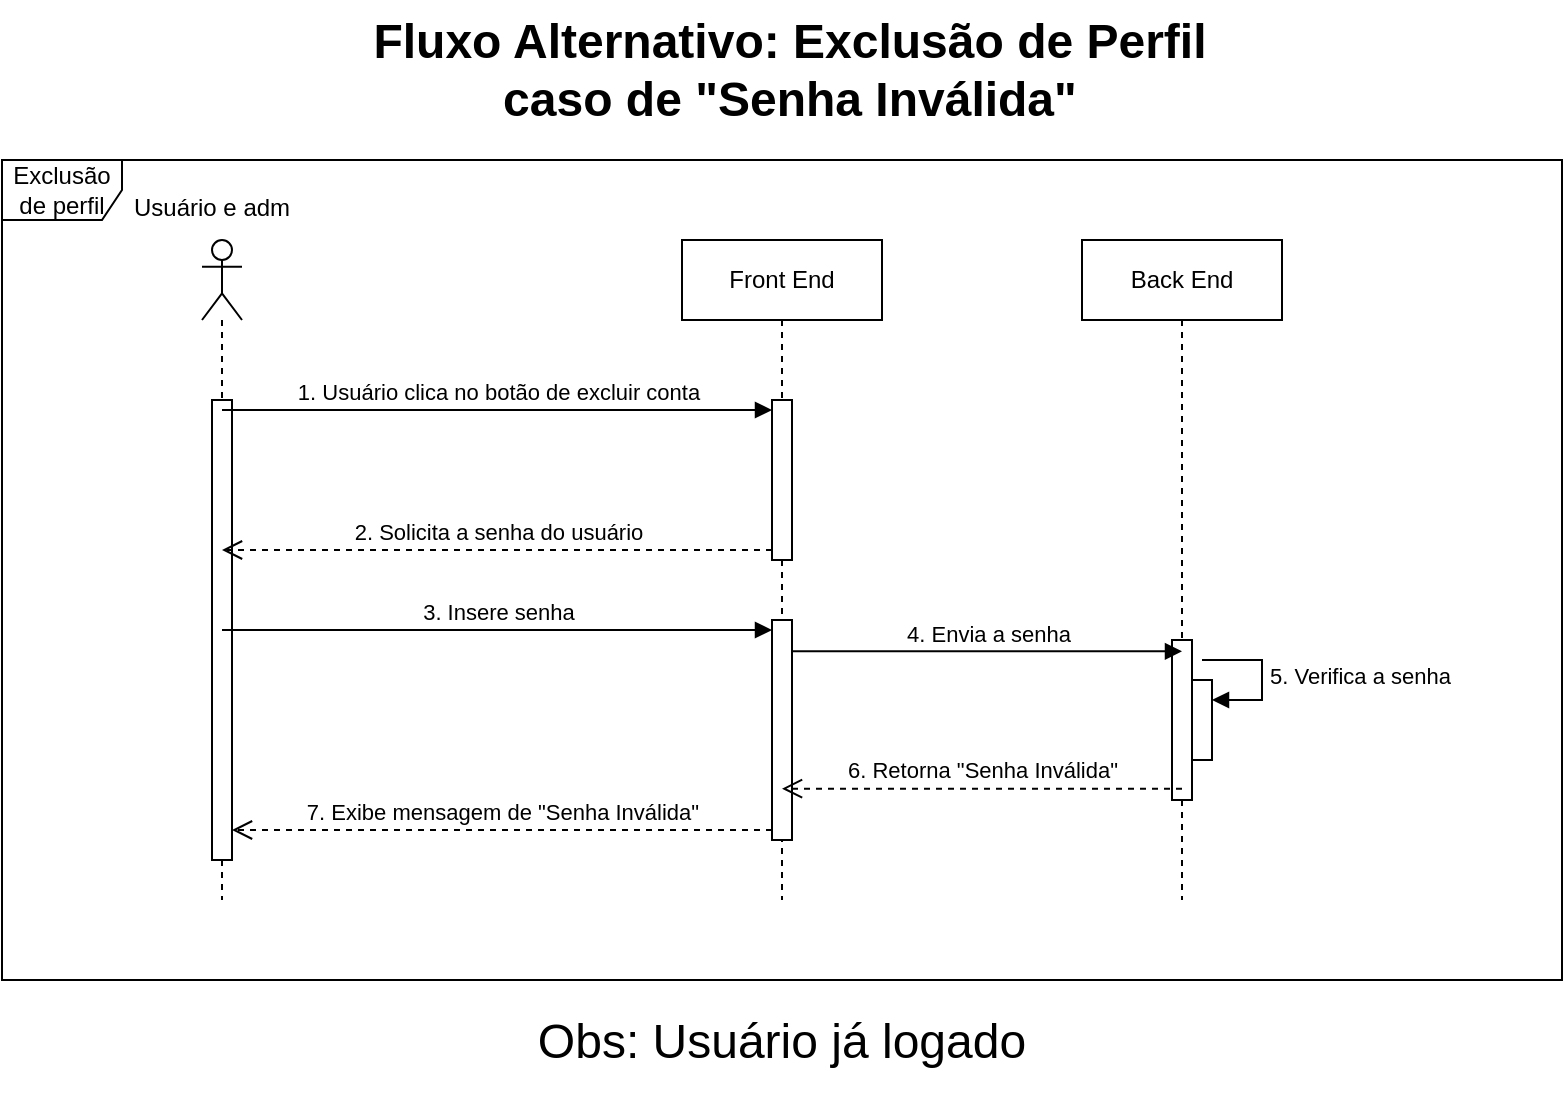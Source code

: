 <mxfile version="28.0.7">
  <diagram name="Página-1" id="j1BeHNS8yZHzJAnnpMSL">
    <mxGraphModel dx="1426" dy="811" grid="1" gridSize="10" guides="0" tooltips="1" connect="1" arrows="1" fold="1" page="1" pageScale="1" pageWidth="3300" pageHeight="4681" math="0" shadow="0">
      <root>
        <mxCell id="0" />
        <mxCell id="1" parent="0" />
        <mxCell id="NdFDXdxjGD2_85TAVoyD-1" value="Exclusão de perfil" style="shape=umlFrame;whiteSpace=wrap;html=1;pointerEvents=0;" vertex="1" parent="1">
          <mxGeometry x="320" y="350" width="780" height="410" as="geometry" />
        </mxCell>
        <mxCell id="NdFDXdxjGD2_85TAVoyD-2" value="" style="shape=umlLifeline;perimeter=lifelinePerimeter;whiteSpace=wrap;html=1;container=1;dropTarget=0;collapsible=0;recursiveResize=0;outlineConnect=0;portConstraint=eastwest;newEdgeStyle={&quot;curved&quot;:0,&quot;rounded&quot;:0};participant=umlActor;" vertex="1" parent="1">
          <mxGeometry x="420" y="390" width="20" height="330" as="geometry" />
        </mxCell>
        <mxCell id="NdFDXdxjGD2_85TAVoyD-3" value="" style="html=1;points=[[0,0,0,0,5],[0,1,0,0,-5],[1,0,0,0,5],[1,1,0,0,-5]];perimeter=orthogonalPerimeter;outlineConnect=0;targetShapes=umlLifeline;portConstraint=eastwest;newEdgeStyle={&quot;curved&quot;:0,&quot;rounded&quot;:0};" vertex="1" parent="NdFDXdxjGD2_85TAVoyD-2">
          <mxGeometry x="5" y="80" width="10" height="230" as="geometry" />
        </mxCell>
        <mxCell id="NdFDXdxjGD2_85TAVoyD-4" value="Front End" style="shape=umlLifeline;perimeter=lifelinePerimeter;whiteSpace=wrap;html=1;container=1;dropTarget=0;collapsible=0;recursiveResize=0;outlineConnect=0;portConstraint=eastwest;newEdgeStyle={&quot;curved&quot;:0,&quot;rounded&quot;:0};" vertex="1" parent="1">
          <mxGeometry x="660" y="390" width="100" height="330" as="geometry" />
        </mxCell>
        <mxCell id="NdFDXdxjGD2_85TAVoyD-5" value="" style="html=1;points=[[0,0,0,0,5],[0,1,0,0,-5],[1,0,0,0,5],[1,1,0,0,-5]];perimeter=orthogonalPerimeter;outlineConnect=0;targetShapes=umlLifeline;portConstraint=eastwest;newEdgeStyle={&quot;curved&quot;:0,&quot;rounded&quot;:0};" vertex="1" parent="NdFDXdxjGD2_85TAVoyD-4">
          <mxGeometry x="45" y="80" width="10" height="80" as="geometry" />
        </mxCell>
        <mxCell id="NdFDXdxjGD2_85TAVoyD-6" value="" style="html=1;points=[[0,0,0,0,5],[0,1,0,0,-5],[1,0,0,0,5],[1,1,0,0,-5]];perimeter=orthogonalPerimeter;outlineConnect=0;targetShapes=umlLifeline;portConstraint=eastwest;newEdgeStyle={&quot;curved&quot;:0,&quot;rounded&quot;:0};" vertex="1" parent="NdFDXdxjGD2_85TAVoyD-4">
          <mxGeometry x="45" y="190" width="10" height="110" as="geometry" />
        </mxCell>
        <mxCell id="NdFDXdxjGD2_85TAVoyD-8" value="Back End" style="shape=umlLifeline;perimeter=lifelinePerimeter;whiteSpace=wrap;html=1;container=1;dropTarget=0;collapsible=0;recursiveResize=0;outlineConnect=0;portConstraint=eastwest;newEdgeStyle={&quot;curved&quot;:0,&quot;rounded&quot;:0};" vertex="1" parent="1">
          <mxGeometry x="860" y="390" width="100" height="330" as="geometry" />
        </mxCell>
        <mxCell id="NdFDXdxjGD2_85TAVoyD-9" style="edgeStyle=orthogonalEdgeStyle;rounded=0;orthogonalLoop=1;jettySize=auto;html=1;curved=0;exitX=0;exitY=0;exitDx=0;exitDy=5;exitPerimeter=0;" edge="1" parent="NdFDXdxjGD2_85TAVoyD-8" source="NdFDXdxjGD2_85TAVoyD-10">
          <mxGeometry relative="1" as="geometry">
            <mxPoint x="45.333" y="204.667" as="targetPoint" />
          </mxGeometry>
        </mxCell>
        <mxCell id="NdFDXdxjGD2_85TAVoyD-10" value="" style="html=1;points=[[0,0,0,0,5],[0,1,0,0,-5],[1,0,0,0,5],[1,1,0,0,-5]];perimeter=orthogonalPerimeter;outlineConnect=0;targetShapes=umlLifeline;portConstraint=eastwest;newEdgeStyle={&quot;curved&quot;:0,&quot;rounded&quot;:0};" vertex="1" parent="NdFDXdxjGD2_85TAVoyD-8">
          <mxGeometry x="45" y="200" width="10" height="80" as="geometry" />
        </mxCell>
        <mxCell id="NdFDXdxjGD2_85TAVoyD-11" value="" style="html=1;points=[[0,0,0,0,5],[0,1,0,0,-5],[1,0,0,0,5],[1,1,0,0,-5]];perimeter=orthogonalPerimeter;outlineConnect=0;targetShapes=umlLifeline;portConstraint=eastwest;newEdgeStyle={&quot;curved&quot;:0,&quot;rounded&quot;:0};" vertex="1" parent="NdFDXdxjGD2_85TAVoyD-8">
          <mxGeometry x="55" y="220" width="10" height="40" as="geometry" />
        </mxCell>
        <mxCell id="NdFDXdxjGD2_85TAVoyD-12" value="5. Verifica a senha" style="html=1;align=left;spacingLeft=2;endArrow=block;rounded=0;edgeStyle=orthogonalEdgeStyle;curved=0;rounded=0;" edge="1" parent="NdFDXdxjGD2_85TAVoyD-8" target="NdFDXdxjGD2_85TAVoyD-11">
          <mxGeometry relative="1" as="geometry">
            <mxPoint x="60" y="210" as="sourcePoint" />
            <Array as="points">
              <mxPoint x="90" y="230" />
            </Array>
          </mxGeometry>
        </mxCell>
        <mxCell id="NdFDXdxjGD2_85TAVoyD-15" value="1. Usuário clica no botão de excluir conta" style="html=1;verticalAlign=bottom;endArrow=block;curved=0;rounded=0;entryX=0;entryY=0;entryDx=0;entryDy=5;entryPerimeter=0;" edge="1" parent="1" source="NdFDXdxjGD2_85TAVoyD-2" target="NdFDXdxjGD2_85TAVoyD-5">
          <mxGeometry relative="1" as="geometry">
            <mxPoint x="435" y="475" as="sourcePoint" />
            <mxPoint x="660" y="475" as="targetPoint" />
          </mxGeometry>
        </mxCell>
        <mxCell id="NdFDXdxjGD2_85TAVoyD-16" value="2. Solicita a senha do usuário" style="html=1;verticalAlign=bottom;endArrow=open;dashed=1;endSize=8;curved=0;rounded=0;exitX=0;exitY=1;exitDx=0;exitDy=-5;exitPerimeter=0;" edge="1" parent="1" source="NdFDXdxjGD2_85TAVoyD-5" target="NdFDXdxjGD2_85TAVoyD-2">
          <mxGeometry relative="1" as="geometry">
            <mxPoint x="420" y="545" as="targetPoint" />
            <mxPoint x="660" y="545" as="sourcePoint" />
          </mxGeometry>
        </mxCell>
        <mxCell id="NdFDXdxjGD2_85TAVoyD-17" value="3. Insere senha" style="html=1;verticalAlign=bottom;endArrow=block;curved=0;rounded=0;entryX=0;entryY=0;entryDx=0;entryDy=5;entryPerimeter=0;" edge="1" parent="1" source="NdFDXdxjGD2_85TAVoyD-2" target="NdFDXdxjGD2_85TAVoyD-6">
          <mxGeometry relative="1" as="geometry">
            <mxPoint x="440" y="585" as="sourcePoint" />
          </mxGeometry>
        </mxCell>
        <mxCell id="NdFDXdxjGD2_85TAVoyD-18" value="7. Exibe mensagem de &quot;Senha Inválida&quot;" style="html=1;verticalAlign=bottom;endArrow=open;dashed=1;endSize=8;curved=0;rounded=0;exitX=0;exitY=1;exitDx=0;exitDy=-5;exitPerimeter=0;" edge="1" parent="1" source="NdFDXdxjGD2_85TAVoyD-6" target="NdFDXdxjGD2_85TAVoyD-3">
          <mxGeometry relative="1" as="geometry">
            <mxPoint x="745" y="655" as="targetPoint" />
            <mxPoint x="660" y="655" as="sourcePoint" />
          </mxGeometry>
        </mxCell>
        <mxCell id="NdFDXdxjGD2_85TAVoyD-19" value="4. Envia a senha" style="html=1;verticalAlign=bottom;endArrow=block;curved=0;rounded=0;entryX=0.5;entryY=0.071;entryDx=0;entryDy=0;entryPerimeter=0;" edge="1" parent="1" source="NdFDXdxjGD2_85TAVoyD-6" target="NdFDXdxjGD2_85TAVoyD-10">
          <mxGeometry relative="1" as="geometry">
            <mxPoint x="990" y="625" as="sourcePoint" />
            <mxPoint x="900" y="595" as="targetPoint" />
          </mxGeometry>
        </mxCell>
        <mxCell id="NdFDXdxjGD2_85TAVoyD-20" value="6. Retorna &quot;Senha Inválida&quot;" style="html=1;verticalAlign=bottom;endArrow=open;dashed=1;endSize=8;curved=0;rounded=0;exitX=0.5;exitY=0.929;exitDx=0;exitDy=0;exitPerimeter=0;" edge="1" parent="1" source="NdFDXdxjGD2_85TAVoyD-10" target="NdFDXdxjGD2_85TAVoyD-4">
          <mxGeometry relative="1" as="geometry">
            <mxPoint x="990" y="695" as="targetPoint" />
            <mxPoint x="900" y="655" as="sourcePoint" />
          </mxGeometry>
        </mxCell>
        <mxCell id="NdFDXdxjGD2_85TAVoyD-22" value="Usuário e adm" style="text;strokeColor=none;fillColor=none;spacingLeft=4;spacingRight=4;overflow=hidden;rotatable=0;points=[[0,0.5],[1,0.5]];portConstraint=eastwest;fontSize=12;whiteSpace=wrap;html=1;" vertex="1" parent="1">
          <mxGeometry x="380" y="360" width="100" height="30" as="geometry" />
        </mxCell>
        <mxCell id="NdFDXdxjGD2_85TAVoyD-23" value="Fluxo Alternativo: Exclusão de Perfil&lt;div&gt;caso de &quot;Senha Inválida&quot;&lt;/div&gt;" style="text;strokeColor=none;fillColor=none;spacingLeft=4;spacingRight=4;overflow=hidden;rotatable=0;points=[[0,0.5],[1,0.5]];portConstraint=eastwest;fontSize=24;whiteSpace=wrap;html=1;fontStyle=1;align=center;" vertex="1" parent="1">
          <mxGeometry x="480" y="270" width="467.5" height="70" as="geometry" />
        </mxCell>
        <mxCell id="NdFDXdxjGD2_85TAVoyD-24" value="Obs: Usuário já logado" style="text;strokeColor=none;fillColor=none;spacingLeft=4;spacingRight=4;overflow=hidden;rotatable=0;points=[[0,0.5],[1,0.5]];portConstraint=eastwest;fontSize=24;whiteSpace=wrap;html=1;fontStyle=0;align=center;" vertex="1" parent="1">
          <mxGeometry x="580" y="770" width="260" height="50" as="geometry" />
        </mxCell>
      </root>
    </mxGraphModel>
  </diagram>
</mxfile>
